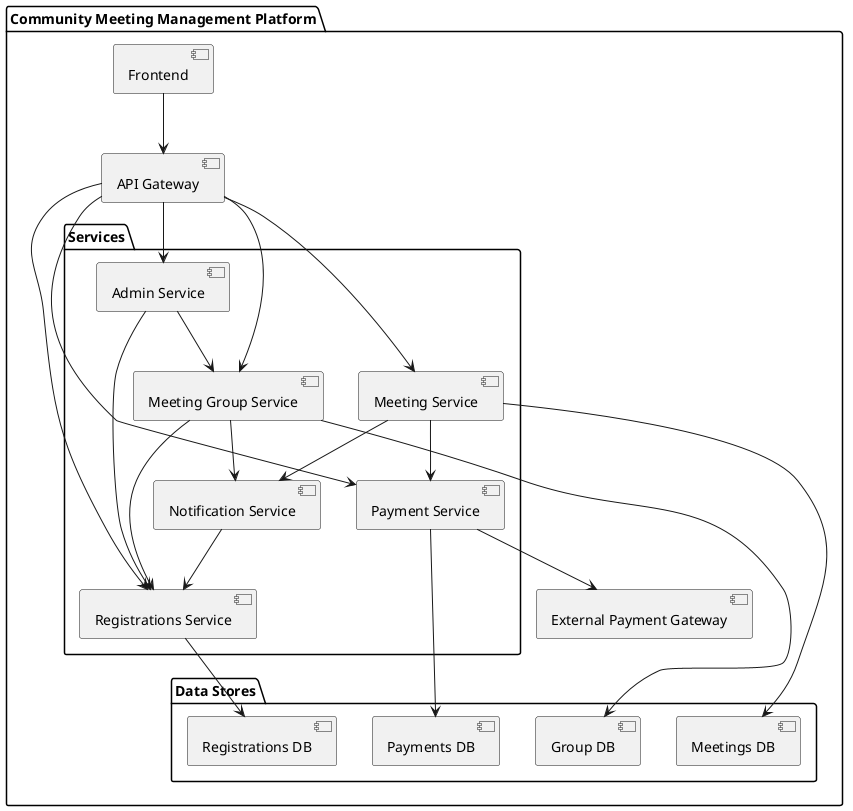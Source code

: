 @startuml

package "Community Meeting Management Platform" {

[Frontend] as WebUI
[API Gateway] as APIGateway

package "Services" {
[Registrations Service] as RegistrationsService
[Meeting Group Service] as GroupService
[Meeting Service] as MeetingService
[Payment Service] as PaymentService
[Notification Service] as NotificationService
[Admin Service] as AdminService
}

package "Data Stores" {
database [Registrations DB] as RegistrationsDB
database [Group DB] as GroupDB
database [Meetings DB] as MeetingDB
database [Payments DB] as PaymentDB
}

[External Payment Gateway] as PaymentGateway

' Connections
WebUI --> APIGateway

APIGateway --> RegistrationsService
APIGateway --> GroupService
APIGateway --> MeetingService
APIGateway --> PaymentService
APIGateway --> AdminService

RegistrationsService --> RegistrationsDB
GroupService --> GroupDB
MeetingService --> MeetingDB
PaymentService --> PaymentDB

PaymentService --> PaymentGateway

AdminService --> GroupService
GroupService --> RegistrationsService
AdminService --> RegistrationsService

MeetingService --> PaymentService
MeetingService --> NotificationService

GroupService --> NotificationService

NotificationService --> RegistrationsService
}

@enduml
